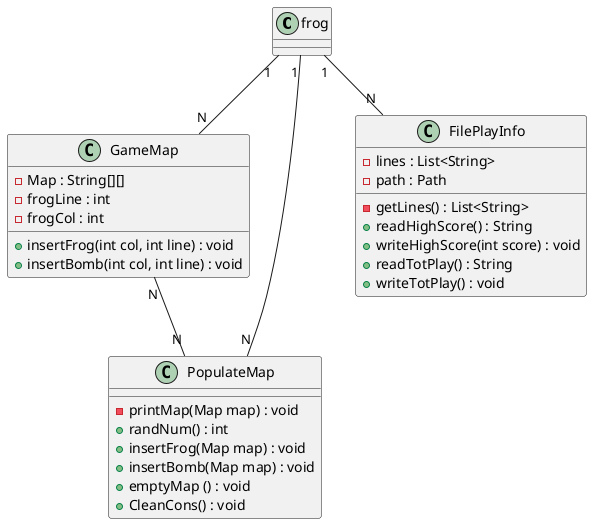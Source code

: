 @startuml

    class frog {
    }

    class GameMap {
        - Map : String[][]
        - frogLine : int
        - frogCol : int

        + insertFrog(int col, int line) : void
        + insertBomb(int col, int line) : void
    }
    class PopulateMap{
        - printMap(Map map) : void
        + randNum() : int
        + insertFrog(Map map) : void
        + insertBomb(Map map) : void
        + emptyMap () : void
        + CleanCons() : void
    }
    class FilePlayInfo{
        - lines : List<String>
        - path : Path

        - getLines() : List<String>
        + readHighScore() : String
        + writeHighScore(int score) : void
        + readTotPlay() : String
        + writeTotPlay() : void
    }
frog "  1" -- "N" GameMap
frog "  1" -- "N" PopulateMap
frog "  1" -- "N" FilePlayInfo
GameMap "  N" -- "N" PopulateMap

@enduml